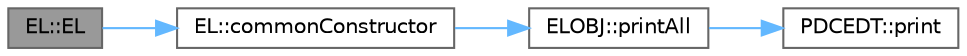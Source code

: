 digraph "EL::EL"
{
 // LATEX_PDF_SIZE
  bgcolor="transparent";
  edge [fontname=Helvetica,fontsize=10,labelfontname=Helvetica,labelfontsize=10];
  node [fontname=Helvetica,fontsize=10,shape=box,height=0.2,width=0.4];
  rankdir="LR";
  Node1 [label="EL::EL",height=0.2,width=0.4,color="gray40", fillcolor="grey60", style="filled", fontcolor="black",tooltip="オブジェクトを複数サポートする場合のコンストラクタ"];
  Node1 -> Node2 [color="steelblue1",style="solid"];
  Node2 [label="EL::commonConstructor",height=0.2,width=0.4,color="grey40", fillcolor="white", style="filled",URL="$class_e_l.html#ad38241dcaa4337cf959d85906773242f",tooltip="コンストラクタ共通処理"];
  Node2 -> Node3 [color="steelblue1",style="solid"];
  Node3 [label="ELOBJ::printAll",height=0.2,width=0.4,color="grey40", fillcolor="white", style="filled",URL="$class_e_l_o_b_j.html#a262bfd0930406b6833070140721d70d3",tooltip="null以外のEPCを全部出力"];
  Node3 -> Node4 [color="steelblue1",style="solid"];
  Node4 [label="PDCEDT::print",height=0.2,width=0.4,color="grey40", fillcolor="white", style="filled",URL="$class_p_d_c_e_d_t.html#a2fedd0a51fc970f57b19fa2d1e7b8c7f",tooltip="デバグ用の標準出力"];
}
